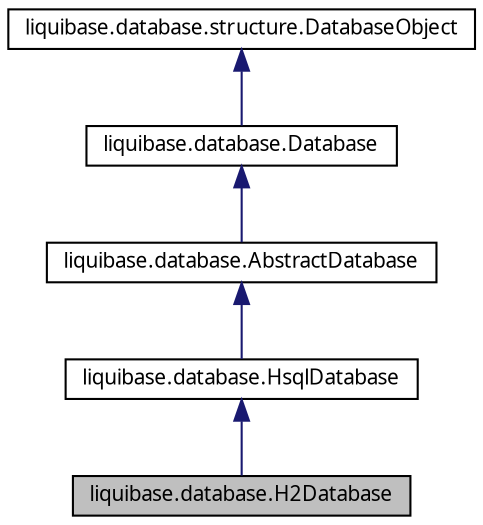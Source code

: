 digraph G
{
  edge [fontname="FreeSans.ttf",fontsize=10,labelfontname="FreeSans.ttf",labelfontsize=10];
  node [fontname="FreeSans.ttf",fontsize=10,shape=record];
  Node1 [label="liquibase.database.H2Database",height=0.2,width=0.4,color="black", fillcolor="grey75", style="filled" fontcolor="black"];
  Node2 -> Node1 [dir=back,color="midnightblue",fontsize=10,style="solid",fontname="FreeSans.ttf"];
  Node2 [label="liquibase.database.HsqlDatabase",height=0.2,width=0.4,color="black", fillcolor="white", style="filled",URL="$classliquibase_1_1database_1_1_hsql_database.html"];
  Node3 -> Node2 [dir=back,color="midnightblue",fontsize=10,style="solid",fontname="FreeSans.ttf"];
  Node3 [label="liquibase.database.AbstractDatabase",height=0.2,width=0.4,color="black", fillcolor="white", style="filled",URL="$classliquibase_1_1database_1_1_abstract_database.html",tooltip="AbstractDatabase is extended by all supported databases as a facade to the underlying..."];
  Node4 -> Node3 [dir=back,color="midnightblue",fontsize=10,style="solid",fontname="FreeSans.ttf"];
  Node4 [label="liquibase.database.Database",height=0.2,width=0.4,color="black", fillcolor="white", style="filled",URL="$interfaceliquibase_1_1database_1_1_database.html"];
  Node5 -> Node4 [dir=back,color="midnightblue",fontsize=10,style="solid",fontname="FreeSans.ttf"];
  Node5 [label="liquibase.database.structure.DatabaseObject",height=0.2,width=0.4,color="black", fillcolor="white", style="filled",URL="$interfaceliquibase_1_1database_1_1structure_1_1_database_object.html"];
}
